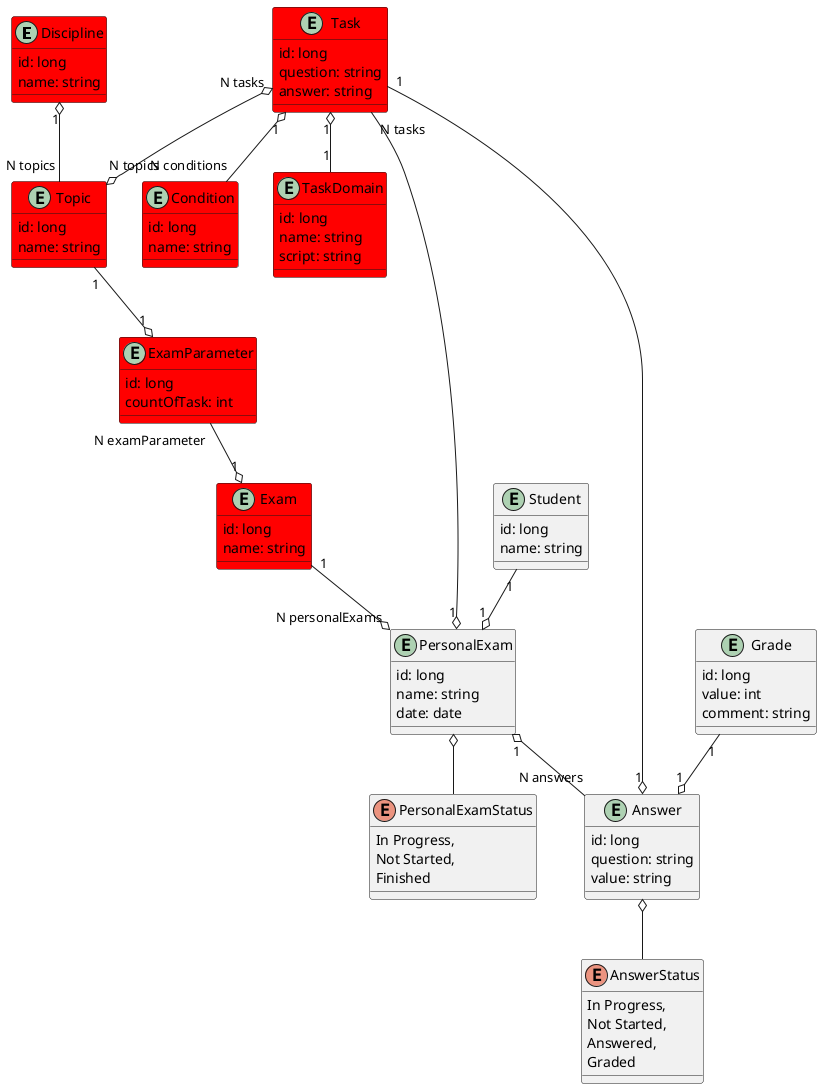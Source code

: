 @startuml

entity Discipline #red{
id: long
name: string
}

entity Topic #red{
id: long
name: string
}

entity Task  #red{
id: long
question: string
answer: string
}

entity Condition  #red{
id: long
name: string
}

entity TaskDomain  #red{
id: long
name: string
script: string
}

entity Exam  #red{
id: long
name: string
}

entity PersonalExam {
id: long
name: string
date: date
}

entity Answer {
id: long
question: string
value: string
}

enum PersonalExamStatus{
In Progress,
Not Started,
Finished
}

enum AnswerStatus{
In Progress,
Not Started,
Answered,
Graded
}

entity Grade{
id: long
value: int
comment: string
}

entity Student{
id: long
name: string
}

entity ExamParameter #red{
id: long
countOfTask: int
}

ExamParameter "N examParameter" --o "1" Exam
Topic "1" --o "1" ExamParameter
Answer o-- AnswerStatus
PersonalExam o-- PersonalExamStatus
PersonalExam "1" o-- "N answers" Answer
Task "1" --o "1" Answer
Grade "1" --o "1" Answer
Student "1" --o "1" PersonalExam
Task "1" o-- "N conditions" Condition
Task "N tasks" o--o "N topics" Topic
Task "1" o-- "1" TaskDomain
Task "N tasks" --o "1" PersonalExam


Exam "1" --o "N personalExams" PersonalExam

Discipline "1" o-- "N topics" Topic

@enduml